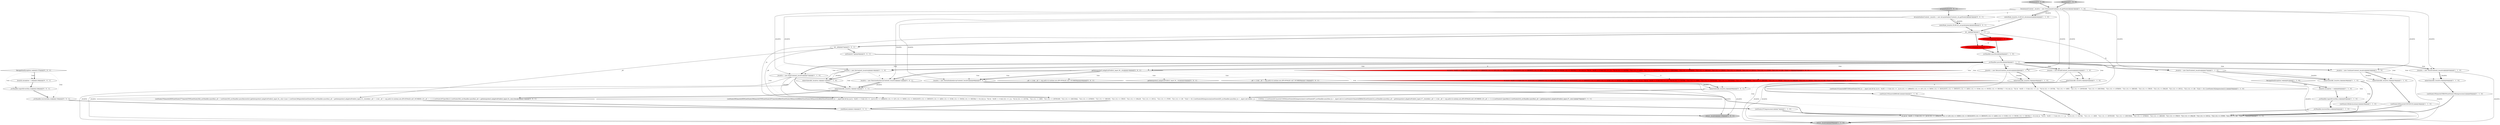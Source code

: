 digraph {
4 [style = filled, label = "return _localctx@@@89@@@['1', '1', '0']", fillcolor = lightgray, shape = ellipse image = "AAA0AAABBB1BBB"];
2 [style = filled, label = "RecognitionException re@@@81@@@['1', '1', '0']", fillcolor = white, shape = diamond image = "AAA0AAABBB1BBB"];
51 [style = filled, label = "enterOuterAlt(_localctx,2)@@@69@@@['0', '0', '1']", fillcolor = white, shape = ellipse image = "AAA0AAABBB3BBB"];
8 [style = filled, label = "_errHandler.recover(this,re)@@@84@@@['1', '1', '0']", fillcolor = white, shape = ellipse image = "AAA0AAABBB1BBB"];
26 [style = filled, label = "{setState(197)expression()}@@@74@@@['1', '1', '0']", fillcolor = white, shape = ellipse image = "AAA0AAABBB1BBB"];
56 [style = filled, label = "arrayinitializer['0', '0', '1']", fillcolor = lightgray, shape = diamond image = "AAA0AAABBB3BBB"];
30 [style = filled, label = "{setState(191)match(RETURN)setState(193)_la = _input.LA(1)if ((((_la) & ~0x3f) == 0 && ((1L << _la) & ((1L << LBRACE) | (1L << LP) | (1L << NEW) | (1L << BOOLNOT) | (1L << BWNOT) | (1L << ADD) | (1L << SUB) | (1L << INCR) | (1L << DECR))) != 0) || ((((_la - 72)) & ~0x3f) == 0 && ((1L << (_la - 72)) & ((1L << (OCTAL - 72)) | (1L << (HEX - 72)) | (1L << (INTEGER - 72)) | (1L << (DECIMAL - 72)) | (1L << (STRING - 72)) | (1L << (REGEX - 72)) | (1L << (TRUE - 72)) | (1L << (FALSE - 72)) | (1L << (NULL - 72)) | (1L << (ID - 72)))) != 0)) {{setState(192)expression()}}}@@@50@@@['1', '1', '0']", fillcolor = white, shape = ellipse image = "AAA0AAABBB1BBB"];
25 [style = filled, label = "_localctx = new DoContext(_localctx)@@@10@@@['1', '1', '0']", fillcolor = white, shape = ellipse image = "AAA0AAABBB1BBB"];
14 [style = filled, label = "_localctx = new ExprContext(_localctx)@@@72@@@['1', '1', '0']", fillcolor = white, shape = ellipse image = "AAA0AAABBB1BBB"];
35 [style = filled, label = "setState(198)@@@7@@@['0', '1', '0']", fillcolor = red, shape = ellipse image = "AAA1AAABBB2BBB"];
36 [style = filled, label = "(((_la) & ~0x3f) == 0 && ((1L << _la) & ((1L << LBRACE) | (1L << LP) | (1L << NEW) | (1L << BOOLNOT) | (1L << BWNOT) | (1L << ADD) | (1L << SUB) | (1L << INCR) | (1L << DECR))) != 0) || ((((_la - 72)) & ~0x3f) == 0 && ((1L << (_la - 72)) & ((1L << (OCTAL - 72)) | (1L << (HEX - 72)) | (1L << (INTEGER - 72)) | (1L << (DECIMAL - 72)) | (1L << (STRING - 72)) | (1L << (REGEX - 72)) | (1L << (TRUE - 72)) | (1L << (FALSE - 72)) | (1L << (NULL - 72)) | (1L << (ID - 72)))) != 0)@@@55@@@['0', '1', '0']", fillcolor = red, shape = diamond image = "AAA1AAABBB2BBB"];
16 [style = filled, label = "enterOuterAlt(_localctx,2)@@@28@@@['1', '1', '0']", fillcolor = white, shape = ellipse image = "AAA0AAABBB1BBB"];
20 [style = filled, label = "setState(188)@@@7@@@['1', '0', '0']", fillcolor = red, shape = ellipse image = "AAA1AAABBB1BBB"];
39 [style = filled, label = "int _alt@@@7@@@['0', '0', '1']", fillcolor = white, shape = ellipse image = "AAA0AAABBB3BBB"];
41 [style = filled, label = "_localctx = new NewstandardarrayContext(_localctx)@@@11@@@['0', '0', '1']", fillcolor = white, shape = ellipse image = "AAA0AAABBB3BBB"];
53 [style = filled, label = "_errHandler.reportError(this,re)@@@129@@@['0', '0', '1']", fillcolor = white, shape = ellipse image = "AAA0AAABBB3BBB"];
34 [style = filled, label = "(((_la) & ~0x3f) == 0 && ((1L << _la) & ((1L << LBRACE) | (1L << LP) | (1L << NEW) | (1L << BOOLNOT) | (1L << BWNOT) | (1L << ADD) | (1L << SUB) | (1L << INCR) | (1L << DECR))) != 0) || ((((_la - 72)) & ~0x3f) == 0 && ((1L << (_la - 72)) & ((1L << (OCTAL - 72)) | (1L << (HEX - 72)) | (1L << (INTEGER - 72)) | (1L << (DECIMAL - 72)) | (1L << (STRING - 72)) | (1L << (REGEX - 72)) | (1L << (TRUE - 72)) | (1L << (FALSE - 72)) | (1L << (NULL - 72)) | (1L << (TYPE - 72)) | (1L << (ID - 72)))) != 0)@@@83@@@['1', '1', '1']", fillcolor = white, shape = diamond image = "AAA0AAABBB1BBB"];
19 [style = filled, label = "_errHandler.reportError(this,re)@@@83@@@['1', '1', '0']", fillcolor = white, shape = ellipse image = "AAA0AAABBB1BBB"];
54 [style = filled, label = "{exitRule()}@@@132@@@['0', '0', '1']", fillcolor = white, shape = ellipse image = "AAA0AAABBB3BBB"];
32 [style = filled, label = "_localctx = new ThrowContext(_localctx)@@@63@@@['1', '1', '0']", fillcolor = white, shape = ellipse image = "AAA0AAABBB1BBB"];
28 [style = filled, label = "_errHandler.sync(this)@@@9@@@['1', '1', '1']", fillcolor = white, shape = ellipse image = "AAA0AAABBB1BBB"];
45 [style = filled, label = "_errHandler.recover(this,re)@@@130@@@['0', '0', '1']", fillcolor = white, shape = ellipse image = "AAA0AAABBB3BBB"];
10 [style = filled, label = "{setState(190)match(BREAK)}@@@43@@@['1', '1', '0']", fillcolor = white, shape = ellipse image = "AAA0AAABBB1BBB"];
0 [style = filled, label = "enterOuterAlt(_localctx,6)@@@64@@@['1', '1', '0']", fillcolor = white, shape = ellipse image = "AAA0AAABBB1BBB"];
9 [style = filled, label = "_errHandler.sync(this)@@@8@@@['1', '1', '0']", fillcolor = white, shape = ellipse image = "AAA0AAABBB1BBB"];
21 [style = filled, label = "{setState(189)match(CONTINUE)}@@@36@@@['1', '1', '0']", fillcolor = white, shape = ellipse image = "AAA0AAABBB1BBB"];
5 [style = filled, label = "enterOuterAlt(_localctx,1)@@@11@@@['1', '1', '0']", fillcolor = white, shape = ellipse image = "AAA0AAABBB1BBB"];
24 [style = filled, label = "int _la@@@5@@@['1', '1', '1']", fillcolor = white, shape = ellipse image = "AAA0AAABBB1BBB"];
49 [style = filled, label = "ArrayinitializerContext _localctx = new ArrayinitializerContext(_ctx,getState())@@@3@@@['0', '0', '1']", fillcolor = white, shape = ellipse image = "AAA0AAABBB3BBB"];
37 [style = filled, label = "dstatement['0', '1', '0']", fillcolor = lightgray, shape = diamond image = "AAA0AAABBB2BBB"];
55 [style = filled, label = "_alt != 2 && _alt != org.antlr.v4.runtime.atn.ATN.INVALID_ALT_NUMBER@@@110@@@['0', '0', '1']", fillcolor = white, shape = diamond image = "AAA0AAABBB3BBB"];
44 [style = filled, label = "setState(417)@@@8@@@['0', '0', '1']", fillcolor = white, shape = ellipse image = "AAA0AAABBB3BBB"];
1 [style = filled, label = "_localctx = new ContinueContext(_localctx)@@@34@@@['1', '1', '0']", fillcolor = white, shape = ellipse image = "AAA0AAABBB1BBB"];
42 [style = filled, label = "{setState(376)match(NEW)setState(377)match(TYPE)setState(382)_errHandler.sync(this)_alt = 1setState(393)_errHandler.sync(this)switch (getInterpreter().adaptivePredict(_input,34,_ctx)) {case 1:{setState(386)postdot()setState(390)_errHandler.sync(this)_alt = getInterpreter().adaptivePredict(_input,33,_ctx)while (_alt != 2 && _alt != org.antlr.v4.runtime.atn.ATN.INVALID_ALT_NUMBER) {if (_alt == 1) {{{setState(387)postfix()}}}setState(392)_errHandler.sync(this)_alt = getInterpreter().adaptivePredict(_input,33,_ctx)}}break}@@@13@@@['0', '0', '1']", fillcolor = white, shape = ellipse image = "AAA0AAABBB3BBB"];
13 [style = filled, label = "(((_la) & ~0x3f) == 0 && ((1L << _la) & ((1L << LBRACE) | (1L << LP) | (1L << NEW) | (1L << BOOLNOT) | (1L << BWNOT) | (1L << ADD) | (1L << SUB) | (1L << INCR) | (1L << DECR))) != 0) || ((((_la - 72)) & ~0x3f) == 0 && ((1L << (_la - 72)) & ((1L << (OCTAL - 72)) | (1L << (HEX - 72)) | (1L << (INTEGER - 72)) | (1L << (DECIMAL - 72)) | (1L << (STRING - 72)) | (1L << (REGEX - 72)) | (1L << (TRUE - 72)) | (1L << (FALSE - 72)) | (1L << (NULL - 72)) | (1L << (TYPE - 72)) | (1L << (ID - 72)))) != 0)@@@55@@@['1', '0', '0']", fillcolor = red, shape = diamond image = "AAA1AAABBB1BBB"];
46 [style = filled, label = "return _localctx@@@135@@@['0', '0', '1']", fillcolor = lightgray, shape = ellipse image = "AAA0AAABBB3BBB"];
47 [style = filled, label = "enterRule(_localctx,50,RULE_arrayinitializer)@@@4@@@['0', '0', '1']", fillcolor = white, shape = ellipse image = "AAA0AAABBB3BBB"];
23 [style = filled, label = "{setState(395)match(NEW)setState(396)match(TYPE)setState(397)match(LBRACE)setState(398)match(RBRACE)setState(399)match(LBRACK)setState(408)_la = _input.LA(1)if ((((_la) & ~0x3f) == 0 && ((1L << _la) & ((1L << LBRACE) | (1L << LP) | (1L << NEW) | (1L << BOOLNOT) | (1L << BWNOT) | (1L << ADD) | (1L << SUB) | (1L << INCR) | (1L << DECR))) != 0) || ((((_la - 72)) & ~0x3f) == 0 && ((1L << (_la - 72)) & ((1L << (OCTAL - 72)) | (1L << (HEX - 72)) | (1L << (INTEGER - 72)) | (1L << (DECIMAL - 72)) | (1L << (STRING - 72)) | (1L << (REGEX - 72)) | (1L << (TRUE - 72)) | (1L << (FALSE - 72)) | (1L << (NULL - 72)) | (1L << (TYPE - 72)) | (1L << (ID - 72)))) != 0)) {{setState(400)expression()setState(405)_errHandler.sync(this)_la = _input.LA(1)while (_la == COMMA) {{{setState(401)match(COMMA)setState(402)expression()}}setState(407)_errHandler.sync(this)_la = _input.LA(1)}}}setState(410)match(RBRACK)setState(414)_errHandler.sync(this)_alt = getInterpreter().adaptivePredict(_input,37,_ctx)while (_alt != 2 && _alt != org.antlr.v4.runtime.atn.ATN.INVALID_ALT_NUMBER) {if (_alt == 1) {{{setState(411)postfix()}}}setState(416)_errHandler.sync(this)_alt = getInterpreter().adaptivePredict(_input,37,_ctx)}}@@@70@@@['1', '1', '1']", fillcolor = white, shape = ellipse image = "AAA0AAABBB1BBB"];
27 [style = filled, label = "_localctx.exception = re@@@82@@@['1', '1', '0']", fillcolor = white, shape = ellipse image = "AAA0AAABBB1BBB"];
48 [style = filled, label = "_alt != 2 && _alt != org.antlr.v4.runtime.atn.ATN.INVALID_ALT_NUMBER@@@40@@@['0', '0', '1']", fillcolor = white, shape = diamond image = "AAA0AAABBB3BBB"];
3 [style = filled, label = "DstatementContext _localctx = new DstatementContext(_ctx,getState())@@@3@@@['1', '1', '0']", fillcolor = white, shape = ellipse image = "AAA0AAABBB1BBB"];
22 [style = filled, label = "_localctx = new ReturnContext(_localctx)@@@48@@@['1', '1', '0']", fillcolor = white, shape = ellipse image = "AAA0AAABBB1BBB"];
29 [style = filled, label = "enterOuterAlt(_localctx,4)@@@42@@@['1', '1', '0']", fillcolor = white, shape = ellipse image = "AAA0AAABBB1BBB"];
12 [style = filled, label = "_localctx = new BreakContext(_localctx)@@@41@@@['1', '1', '0']", fillcolor = white, shape = ellipse image = "AAA0AAABBB1BBB"];
33 [style = filled, label = "enterOuterAlt(_localctx,3)@@@35@@@['1', '1', '0']", fillcolor = white, shape = ellipse image = "AAA0AAABBB1BBB"];
40 [style = filled, label = "RecognitionException re@@@127@@@['0', '0', '1']", fillcolor = white, shape = diamond image = "AAA0AAABBB3BBB"];
43 [style = filled, label = "_localctx.exception = re@@@128@@@['0', '0', '1']", fillcolor = white, shape = ellipse image = "AAA0AAABBB3BBB"];
52 [style = filled, label = "getInterpreter().adaptivePredict(_input,38,_ctx)@@@10@@@['0', '0', '1']", fillcolor = white, shape = diamond image = "AAA0AAABBB3BBB"];
17 [style = filled, label = "enterOuterAlt(_localctx,5)@@@49@@@['1', '1', '0']", fillcolor = white, shape = ellipse image = "AAA0AAABBB1BBB"];
7 [style = filled, label = "_localctx = new DeclContext(_localctx)@@@27@@@['1', '1', '0']", fillcolor = white, shape = ellipse image = "AAA0AAABBB1BBB"];
15 [style = filled, label = "{setState(188)declaration()}@@@29@@@['1', '1', '0']", fillcolor = white, shape = ellipse image = "AAA0AAABBB1BBB"];
50 [style = filled, label = "_localctx = new NewinitializedarrayContext(_localctx)@@@68@@@['0', '0', '1']", fillcolor = white, shape = ellipse image = "AAA0AAABBB3BBB"];
11 [style = filled, label = "enterRule(_localctx,10,RULE_dstatement)@@@4@@@['1', '1', '0']", fillcolor = white, shape = ellipse image = "AAA0AAABBB1BBB"];
18 [style = filled, label = "enterOuterAlt(_localctx,1)@@@12@@@['1', '1', '1']", fillcolor = white, shape = ellipse image = "AAA0AAABBB1BBB"];
38 [style = filled, label = "getInterpreter().adaptivePredict(_input,34,_ctx)@@@43@@@['0', '0', '1']", fillcolor = white, shape = diamond image = "AAA0AAABBB3BBB"];
31 [style = filled, label = "{setState(195)match(THROW)setState(196)expression()}@@@65@@@['1', '1', '0']", fillcolor = white, shape = ellipse image = "AAA0AAABBB1BBB"];
6 [style = filled, label = "dstatement['1', '0', '0']", fillcolor = lightgray, shape = diamond image = "AAA0AAABBB1BBB"];
6->3 [style = bold, label=""];
20->9 [style = bold, label=""];
32->0 [style = bold, label=""];
28->25 [style = dotted, label="true"];
26->34 [style = bold, label=""];
28->14 [style = dotted, label="true"];
24->39 [style = bold, label=""];
28->16 [style = dotted, label="true"];
52->51 [style = dotted, label="true"];
40->43 [style = dotted, label="true"];
7->4 [style = solid, label="_localctx"];
28->14 [style = bold, label=""];
3->7 [style = solid, label="_localctx"];
37->3 [style = bold, label=""];
12->29 [style = solid, label="_localctx"];
24->30 [style = solid, label="_la"];
3->32 [style = solid, label="_localctx"];
14->4 [style = solid, label="_localctx"];
20->35 [style = dashed, label="0"];
1->33 [style = bold, label=""];
28->52 [style = bold, label=""];
39->23 [style = solid, label="_alt"];
43->53 [style = bold, label=""];
7->16 [style = bold, label=""];
28->7 [style = dotted, label="true"];
28->25 [style = bold, label=""];
52->48 [style = dotted, label="true"];
3->22 [style = solid, label="_localctx"];
27->19 [style = bold, label=""];
25->5 [style = solid, label="_localctx"];
28->13 [style = dotted, label="true"];
25->4 [style = solid, label="_localctx"];
28->52 [style = dashed, label="0"];
2->8 [style = dotted, label="true"];
8->34 [style = bold, label=""];
15->34 [style = bold, label=""];
14->23 [style = solid, label="_localctx"];
51->23 [style = bold, label=""];
54->46 [style = bold, label=""];
3->11 [style = bold, label=""];
28->36 [style = dotted, label="true"];
30->34 [style = bold, label=""];
28->17 [style = dotted, label="true"];
3->12 [style = solid, label="_localctx"];
41->46 [style = solid, label="_localctx"];
25->41 [style = dashed, label="0"];
24->20 [style = bold, label=""];
28->29 [style = dotted, label="true"];
3->1 [style = solid, label="_localctx"];
12->29 [style = bold, label=""];
10->34 [style = bold, label=""];
2->27 [style = dotted, label="true"];
22->17 [style = bold, label=""];
2->27 [style = bold, label=""];
28->23 [style = dotted, label="true"];
12->4 [style = solid, label="_localctx"];
52->41 [style = dotted, label="true"];
24->23 [style = solid, label="_la"];
0->31 [style = bold, label=""];
2->19 [style = dotted, label="true"];
49->41 [style = solid, label="_localctx"];
23->54 [style = bold, label=""];
22->4 [style = solid, label="_localctx"];
32->0 [style = solid, label="_localctx"];
52->55 [style = dotted, label="true"];
7->16 [style = solid, label="_localctx"];
35->9 [style = bold, label=""];
18->34 [style = bold, label=""];
21->34 [style = bold, label=""];
52->41 [style = bold, label=""];
5->18 [style = bold, label=""];
28->12 [style = bold, label=""];
11->24 [style = bold, label=""];
28->1 [style = dotted, label="true"];
31->34 [style = bold, label=""];
28->32 [style = bold, label=""];
49->50 [style = solid, label="_localctx"];
39->42 [style = solid, label="_alt"];
9->28 [style = bold, label=""];
32->4 [style = solid, label="_localctx"];
52->50 [style = dotted, label="true"];
17->51 [style = dashed, label="0"];
28->0 [style = dotted, label="true"];
28->32 [style = dotted, label="true"];
11->47 [style = dashed, label="0"];
14->23 [style = bold, label=""];
47->24 [style = bold, label=""];
3->11 [style = solid, label="_localctx"];
28->22 [style = dotted, label="true"];
29->10 [style = bold, label=""];
25->5 [style = bold, label=""];
52->50 [style = bold, label=""];
40->43 [style = bold, label=""];
41->18 [style = bold, label=""];
28->22 [style = bold, label=""];
28->12 [style = dotted, label="true"];
40->53 [style = dotted, label="true"];
16->15 [style = bold, label=""];
52->38 [style = dotted, label="true"];
56->49 [style = bold, label=""];
3->25 [style = solid, label="_localctx"];
13->36 [style = dashed, label="0"];
39->44 [style = bold, label=""];
22->17 [style = solid, label="_localctx"];
24->35 [style = bold, label=""];
52->34 [style = dotted, label="true"];
28->33 [style = dotted, label="true"];
28->7 [style = bold, label=""];
49->47 [style = solid, label="_localctx"];
23->26 [style = bold, label=""];
17->30 [style = bold, label=""];
28->1 [style = bold, label=""];
22->50 [style = dashed, label="0"];
19->8 [style = bold, label=""];
1->4 [style = solid, label="_localctx"];
49->47 [style = bold, label=""];
45->54 [style = bold, label=""];
28->5 [style = dotted, label="true"];
1->33 [style = solid, label="_localctx"];
3->14 [style = solid, label="_localctx"];
50->46 [style = solid, label="_localctx"];
44->28 [style = bold, label=""];
50->51 [style = bold, label=""];
3->49 [style = dashed, label="0"];
34->4 [style = bold, label=""];
41->18 [style = solid, label="_localctx"];
52->18 [style = dotted, label="true"];
40->45 [style = dotted, label="true"];
42->54 [style = bold, label=""];
33->21 [style = bold, label=""];
53->45 [style = bold, label=""];
50->51 [style = solid, label="_localctx"];
18->42 [style = bold, label=""];
}
